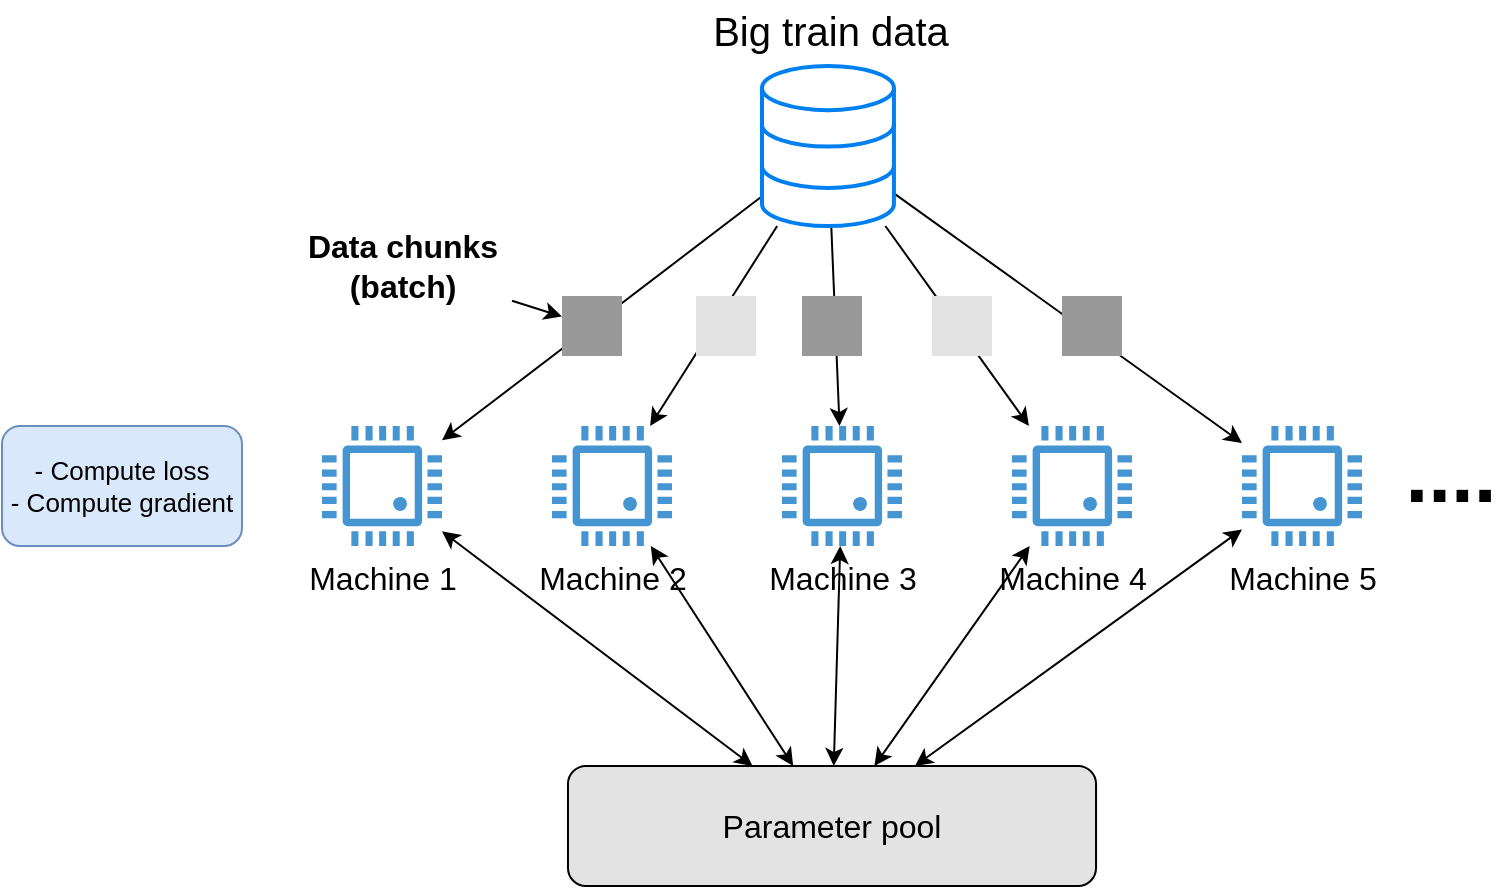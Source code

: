 <mxfile version="13.2.1" type="device"><diagram id="MwtfX1pbCHLYvla3xN57" name="Page-1"><mxGraphModel dx="526" dy="593" grid="1" gridSize="10" guides="1" tooltips="1" connect="1" arrows="1" fold="1" page="1" pageScale="1" pageWidth="850" pageHeight="1100" math="0" shadow="0"><root><mxCell id="0"/><mxCell id="1" parent="0"/><mxCell id="pr0bZocVv9zPPJc6Getp-15" style="rounded=0;orthogonalLoop=1;jettySize=auto;html=1;fontSize=16;" parent="1" source="pr0bZocVv9zPPJc6Getp-1" target="pr0bZocVv9zPPJc6Getp-10" edge="1"><mxGeometry relative="1" as="geometry"/></mxCell><mxCell id="pr0bZocVv9zPPJc6Getp-16" style="edgeStyle=none;rounded=0;orthogonalLoop=1;jettySize=auto;html=1;fontSize=16;" parent="1" source="pr0bZocVv9zPPJc6Getp-1" target="pr0bZocVv9zPPJc6Getp-11" edge="1"><mxGeometry relative="1" as="geometry"/></mxCell><mxCell id="pr0bZocVv9zPPJc6Getp-17" style="edgeStyle=none;rounded=0;orthogonalLoop=1;jettySize=auto;html=1;fontSize=16;" parent="1" source="pr0bZocVv9zPPJc6Getp-1" target="pr0bZocVv9zPPJc6Getp-12" edge="1"><mxGeometry relative="1" as="geometry"/></mxCell><mxCell id="pr0bZocVv9zPPJc6Getp-18" style="edgeStyle=none;rounded=0;orthogonalLoop=1;jettySize=auto;html=1;fontSize=16;" parent="1" source="pr0bZocVv9zPPJc6Getp-1" target="pr0bZocVv9zPPJc6Getp-13" edge="1"><mxGeometry relative="1" as="geometry"/></mxCell><mxCell id="pr0bZocVv9zPPJc6Getp-19" style="edgeStyle=none;rounded=0;orthogonalLoop=1;jettySize=auto;html=1;fontSize=16;" parent="1" source="pr0bZocVv9zPPJc6Getp-1" target="pr0bZocVv9zPPJc6Getp-14" edge="1"><mxGeometry relative="1" as="geometry"/></mxCell><mxCell id="pr0bZocVv9zPPJc6Getp-1" value="" style="html=1;verticalLabelPosition=bottom;align=center;labelBackgroundColor=#ffffff;verticalAlign=top;strokeWidth=2;strokeColor=#0080F0;shadow=0;dashed=0;shape=mxgraph.ios7.icons.data;" parent="1" vertex="1"><mxGeometry x="410" y="44" width="65.97" height="80" as="geometry"/></mxCell><mxCell id="pr0bZocVv9zPPJc6Getp-2" value="Big train data" style="text;html=1;align=center;verticalAlign=middle;resizable=0;points=[];autosize=1;fontSize=20;fontStyle=0" parent="1" vertex="1"><mxGeometry x="379" y="11" width="130" height="30" as="geometry"/></mxCell><mxCell id="pr0bZocVv9zPPJc6Getp-10" value="Machine 1" style="pointerEvents=1;shadow=0;dashed=0;html=1;strokeColor=none;fillColor=#4495D1;labelPosition=center;verticalLabelPosition=bottom;verticalAlign=top;align=center;outlineConnect=0;shape=mxgraph.veeam.cpu;fontSize=16;" parent="1" vertex="1"><mxGeometry x="190" y="224" width="60" height="60" as="geometry"/></mxCell><mxCell id="pr0bZocVv9zPPJc6Getp-11" value="Machine 2" style="pointerEvents=1;shadow=0;dashed=0;html=1;strokeColor=none;fillColor=#4495D1;labelPosition=center;verticalLabelPosition=bottom;verticalAlign=top;align=center;outlineConnect=0;shape=mxgraph.veeam.cpu;fontSize=16;" parent="1" vertex="1"><mxGeometry x="305" y="224" width="60" height="60" as="geometry"/></mxCell><mxCell id="pr0bZocVv9zPPJc6Getp-12" value="Machine 3" style="pointerEvents=1;shadow=0;dashed=0;html=1;strokeColor=none;fillColor=#4495D1;labelPosition=center;verticalLabelPosition=bottom;verticalAlign=top;align=center;outlineConnect=0;shape=mxgraph.veeam.cpu;fontSize=16;" parent="1" vertex="1"><mxGeometry x="420" y="224" width="60" height="60" as="geometry"/></mxCell><mxCell id="pr0bZocVv9zPPJc6Getp-13" value="Machine 4" style="pointerEvents=1;shadow=0;dashed=0;html=1;strokeColor=none;fillColor=#4495D1;labelPosition=center;verticalLabelPosition=bottom;verticalAlign=top;align=center;outlineConnect=0;shape=mxgraph.veeam.cpu;fontSize=16;" parent="1" vertex="1"><mxGeometry x="535" y="224" width="60" height="60" as="geometry"/></mxCell><mxCell id="pr0bZocVv9zPPJc6Getp-14" value="Machine 5" style="pointerEvents=1;shadow=0;dashed=0;html=1;strokeColor=none;fillColor=#4495D1;labelPosition=center;verticalLabelPosition=bottom;verticalAlign=top;align=center;outlineConnect=0;shape=mxgraph.veeam.cpu;fontSize=16;" parent="1" vertex="1"><mxGeometry x="650" y="224" width="60" height="60" as="geometry"/></mxCell><mxCell id="pr0bZocVv9zPPJc6Getp-20" value="" style="rounded=0;whiteSpace=wrap;html=1;fontSize=16;fillColor=#999999;strokeColor=none;aspect=fixed;" parent="1" vertex="1"><mxGeometry x="310" y="159" width="30" height="30" as="geometry"/></mxCell><mxCell id="pr0bZocVv9zPPJc6Getp-22" value="" style="rounded=0;whiteSpace=wrap;html=1;fontSize=16;fillColor=#E3E3E3;strokeColor=none;aspect=fixed;" parent="1" vertex="1"><mxGeometry x="377" y="159" width="30" height="30" as="geometry"/></mxCell><mxCell id="pr0bZocVv9zPPJc6Getp-23" value="" style="rounded=0;whiteSpace=wrap;html=1;fontSize=16;fillColor=#999999;strokeColor=none;aspect=fixed;" parent="1" vertex="1"><mxGeometry x="430" y="159" width="30" height="30" as="geometry"/></mxCell><mxCell id="pr0bZocVv9zPPJc6Getp-27" style="edgeStyle=none;rounded=0;orthogonalLoop=1;jettySize=auto;html=1;fontSize=16;" parent="1" source="pr0bZocVv9zPPJc6Getp-24" target="pr0bZocVv9zPPJc6Getp-20" edge="1"><mxGeometry relative="1" as="geometry"/></mxCell><mxCell id="pr0bZocVv9zPPJc6Getp-24" value="Data chunks&lt;br&gt;(batch)" style="text;html=1;align=center;verticalAlign=middle;resizable=0;points=[];autosize=1;fontSize=16;fontStyle=1" parent="1" vertex="1"><mxGeometry x="175" y="124" width="110" height="40" as="geometry"/></mxCell><mxCell id="pr0bZocVv9zPPJc6Getp-25" value="" style="rounded=0;whiteSpace=wrap;html=1;fontSize=16;fillColor=#E3E3E3;strokeColor=none;aspect=fixed;" parent="1" vertex="1"><mxGeometry x="495" y="159" width="30" height="30" as="geometry"/></mxCell><mxCell id="pr0bZocVv9zPPJc6Getp-26" value="" style="rounded=0;whiteSpace=wrap;html=1;fontSize=16;fillColor=#999999;strokeColor=none;aspect=fixed;" parent="1" vertex="1"><mxGeometry x="560" y="159" width="30" height="30" as="geometry"/></mxCell><mxCell id="pr0bZocVv9zPPJc6Getp-32" style="edgeStyle=none;rounded=0;orthogonalLoop=1;jettySize=auto;html=1;fontSize=13;startArrow=classic;startFill=1;" parent="1" source="pr0bZocVv9zPPJc6Getp-28" target="pr0bZocVv9zPPJc6Getp-10" edge="1"><mxGeometry relative="1" as="geometry"/></mxCell><mxCell id="pr0bZocVv9zPPJc6Getp-33" style="edgeStyle=none;rounded=0;orthogonalLoop=1;jettySize=auto;html=1;fontSize=13;startArrow=classic;startFill=1;" parent="1" source="pr0bZocVv9zPPJc6Getp-28" target="pr0bZocVv9zPPJc6Getp-11" edge="1"><mxGeometry relative="1" as="geometry"/></mxCell><mxCell id="pr0bZocVv9zPPJc6Getp-34" style="edgeStyle=none;rounded=0;orthogonalLoop=1;jettySize=auto;html=1;fontSize=13;startArrow=classic;startFill=1;" parent="1" source="pr0bZocVv9zPPJc6Getp-28" target="pr0bZocVv9zPPJc6Getp-12" edge="1"><mxGeometry relative="1" as="geometry"/></mxCell><mxCell id="pr0bZocVv9zPPJc6Getp-35" style="edgeStyle=none;rounded=0;orthogonalLoop=1;jettySize=auto;html=1;fontSize=13;startArrow=classic;startFill=1;" parent="1" source="pr0bZocVv9zPPJc6Getp-28" target="pr0bZocVv9zPPJc6Getp-13" edge="1"><mxGeometry relative="1" as="geometry"/></mxCell><mxCell id="pr0bZocVv9zPPJc6Getp-36" style="edgeStyle=none;rounded=0;orthogonalLoop=1;jettySize=auto;html=1;fontSize=13;startArrow=classic;startFill=1;" parent="1" source="pr0bZocVv9zPPJc6Getp-28" target="pr0bZocVv9zPPJc6Getp-14" edge="1"><mxGeometry relative="1" as="geometry"/></mxCell><mxCell id="pr0bZocVv9zPPJc6Getp-28" value="Parameter pool" style="rounded=1;whiteSpace=wrap;html=1;fillColor=#E3E3E3;fontSize=16;" parent="1" vertex="1"><mxGeometry x="312.99" y="394" width="264.03" height="60" as="geometry"/></mxCell><mxCell id="pr0bZocVv9zPPJc6Getp-29" value="- Compute loss&lt;br style=&quot;font-size: 13px;&quot;&gt;- Compute gradient" style="rounded=1;whiteSpace=wrap;html=1;fillColor=#dae8fc;fontSize=13;strokeColor=#6c8ebf;" parent="1" vertex="1"><mxGeometry x="30" y="224" width="120" height="60" as="geometry"/></mxCell><mxCell id="pr0bZocVv9zPPJc6Getp-38" value="...." style="text;html=1;align=center;verticalAlign=middle;resizable=0;points=[];autosize=1;fontSize=41;fontStyle=1" parent="1" vertex="1"><mxGeometry x="724" y="223" width="60" height="50" as="geometry"/></mxCell></root></mxGraphModel></diagram></mxfile>